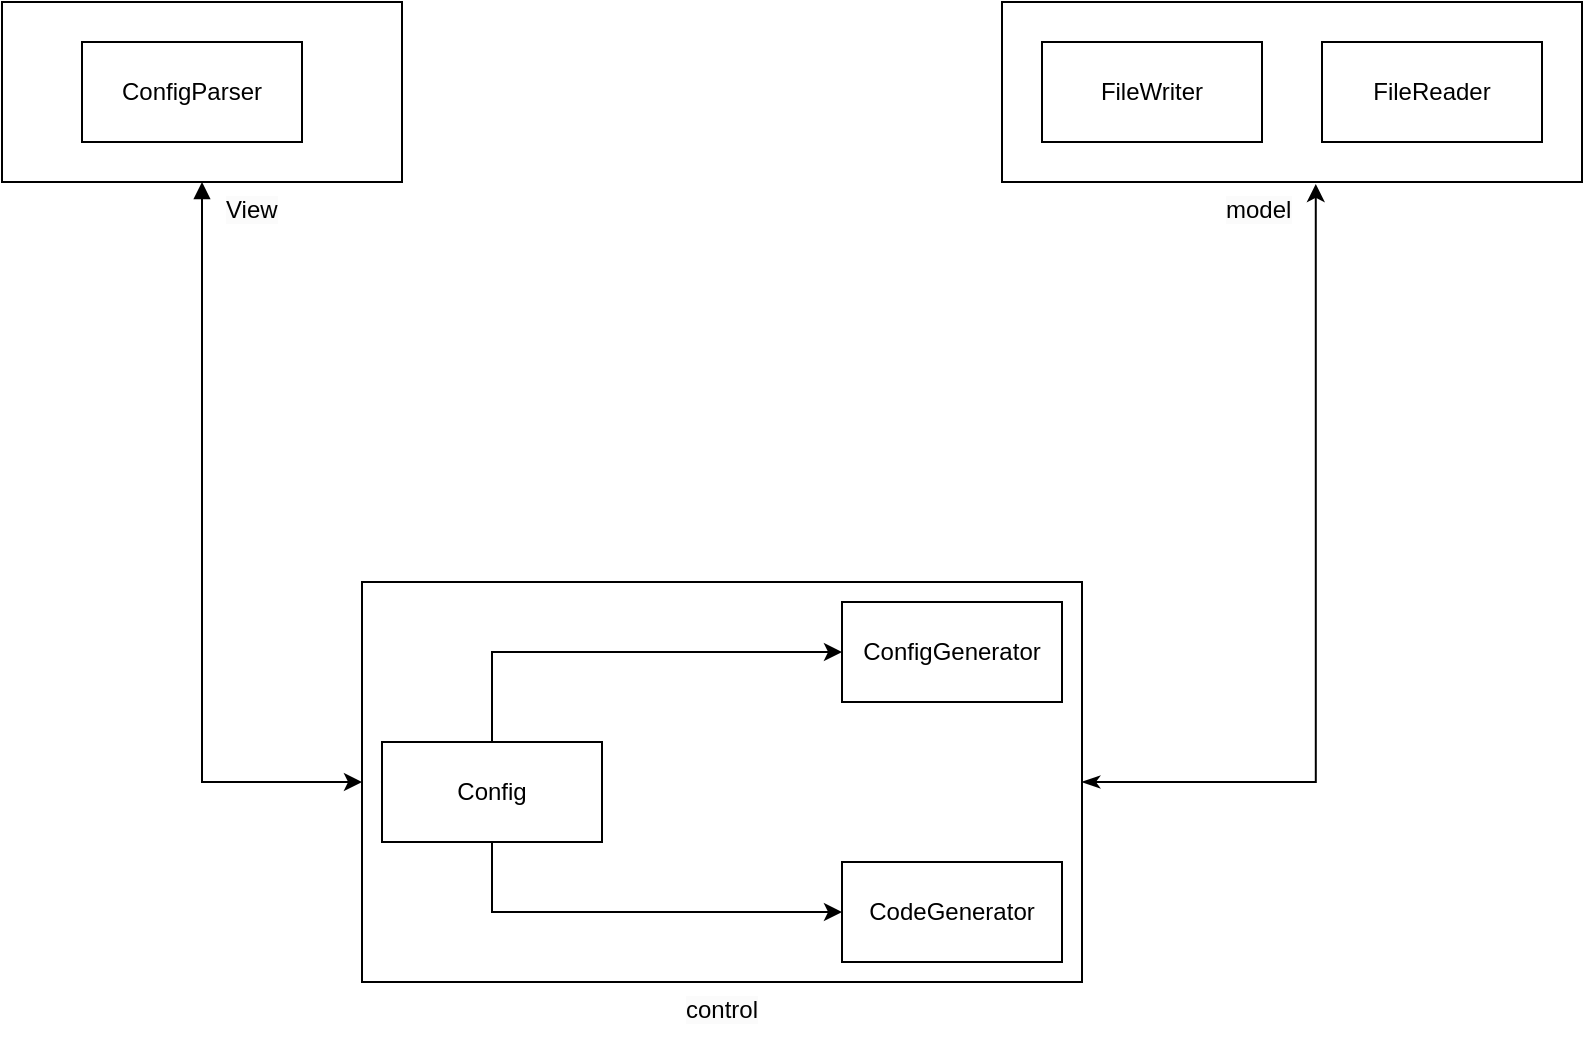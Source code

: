 <mxfile version="21.1.8" type="device">
  <diagram name="Page-1" id="6lFReZgRUM0eB6dGcXbv">
    <mxGraphModel dx="1434" dy="768" grid="1" gridSize="10" guides="1" tooltips="1" connect="1" arrows="1" fold="1" page="1" pageScale="1" pageWidth="850" pageHeight="1100" math="0" shadow="0">
      <root>
        <mxCell id="0" />
        <mxCell id="1" parent="0" />
        <mxCell id="VP_N86ViFYJYRzbLWS0R-1" value="" style="html=1;whiteSpace=wrap;" vertex="1" parent="1">
          <mxGeometry x="530" y="90" width="290" height="90" as="geometry" />
        </mxCell>
        <mxCell id="VP_N86ViFYJYRzbLWS0R-7" style="edgeStyle=orthogonalEdgeStyle;rounded=0;orthogonalLoop=1;jettySize=auto;html=1;exitX=0.5;exitY=1;exitDx=0;exitDy=0;entryX=0;entryY=0.5;entryDx=0;entryDy=0;startArrow=block;startFill=1;" edge="1" parent="1" source="VP_N86ViFYJYRzbLWS0R-2" target="VP_N86ViFYJYRzbLWS0R-4">
          <mxGeometry relative="1" as="geometry" />
        </mxCell>
        <mxCell id="VP_N86ViFYJYRzbLWS0R-2" value="" style="html=1;whiteSpace=wrap;" vertex="1" parent="1">
          <mxGeometry x="30" y="90" width="200" height="90" as="geometry" />
        </mxCell>
        <mxCell id="VP_N86ViFYJYRzbLWS0R-8" style="edgeStyle=orthogonalEdgeStyle;rounded=0;orthogonalLoop=1;jettySize=auto;html=1;exitX=1;exitY=0.5;exitDx=0;exitDy=0;entryX=0.541;entryY=1.011;entryDx=0;entryDy=0;entryPerimeter=0;startArrow=classicThin;startFill=1;" edge="1" parent="1" source="VP_N86ViFYJYRzbLWS0R-4" target="VP_N86ViFYJYRzbLWS0R-1">
          <mxGeometry relative="1" as="geometry" />
        </mxCell>
        <mxCell id="VP_N86ViFYJYRzbLWS0R-4" value="" style="html=1;whiteSpace=wrap;" vertex="1" parent="1">
          <mxGeometry x="210" y="380" width="360" height="200" as="geometry" />
        </mxCell>
        <mxCell id="VP_N86ViFYJYRzbLWS0R-38" style="edgeStyle=orthogonalEdgeStyle;rounded=0;orthogonalLoop=1;jettySize=auto;html=1;exitX=0.5;exitY=0;exitDx=0;exitDy=0;entryX=0;entryY=0.5;entryDx=0;entryDy=0;" edge="1" parent="1" source="VP_N86ViFYJYRzbLWS0R-10" target="VP_N86ViFYJYRzbLWS0R-37">
          <mxGeometry relative="1" as="geometry" />
        </mxCell>
        <mxCell id="VP_N86ViFYJYRzbLWS0R-39" style="edgeStyle=orthogonalEdgeStyle;rounded=0;orthogonalLoop=1;jettySize=auto;html=1;exitX=0.5;exitY=1;exitDx=0;exitDy=0;entryX=0;entryY=0.5;entryDx=0;entryDy=0;" edge="1" parent="1" source="VP_N86ViFYJYRzbLWS0R-10" target="VP_N86ViFYJYRzbLWS0R-17">
          <mxGeometry relative="1" as="geometry" />
        </mxCell>
        <mxCell id="VP_N86ViFYJYRzbLWS0R-10" value="Config" style="html=1;whiteSpace=wrap;" vertex="1" parent="1">
          <mxGeometry x="220" y="460" width="110" height="50" as="geometry" />
        </mxCell>
        <mxCell id="VP_N86ViFYJYRzbLWS0R-11" value="&lt;span style=&quot;color: rgb(0, 0, 0); font-family: Helvetica; font-size: 12px; font-style: normal; font-variant-ligatures: normal; font-variant-caps: normal; font-weight: 400; letter-spacing: normal; orphans: 2; text-align: center; text-indent: 0px; text-transform: none; widows: 2; word-spacing: 0px; -webkit-text-stroke-width: 0px; background-color: rgb(251, 251, 251); text-decoration-thickness: initial; text-decoration-style: initial; text-decoration-color: initial; float: none; display: inline !important;&quot;&gt;control&lt;/span&gt;" style="text;whiteSpace=wrap;html=1;" vertex="1" parent="1">
          <mxGeometry x="370" y="580" width="40" height="40" as="geometry" />
        </mxCell>
        <mxCell id="VP_N86ViFYJYRzbLWS0R-13" value="FileReader" style="html=1;whiteSpace=wrap;" vertex="1" parent="1">
          <mxGeometry x="690" y="110" width="110" height="50" as="geometry" />
        </mxCell>
        <mxCell id="VP_N86ViFYJYRzbLWS0R-14" value="&lt;span style=&quot;color: rgb(0, 0, 0); font-family: Helvetica; font-size: 12px; font-style: normal; font-variant-ligatures: normal; font-variant-caps: normal; font-weight: 400; letter-spacing: normal; orphans: 2; text-align: center; text-indent: 0px; text-transform: none; widows: 2; word-spacing: 0px; -webkit-text-stroke-width: 0px; background-color: rgb(251, 251, 251); text-decoration-thickness: initial; text-decoration-style: initial; text-decoration-color: initial; float: none; display: inline !important;&quot;&gt;model&lt;/span&gt;" style="text;whiteSpace=wrap;html=1;" vertex="1" parent="1">
          <mxGeometry x="640" y="180" width="40" height="40" as="geometry" />
        </mxCell>
        <mxCell id="VP_N86ViFYJYRzbLWS0R-17" value="CodeGenerator" style="html=1;whiteSpace=wrap;" vertex="1" parent="1">
          <mxGeometry x="450" y="520" width="110" height="50" as="geometry" />
        </mxCell>
        <mxCell id="VP_N86ViFYJYRzbLWS0R-23" value="&lt;span style=&quot;color: rgb(0, 0, 0); font-family: Helvetica; font-size: 12px; font-style: normal; font-variant-ligatures: normal; font-variant-caps: normal; font-weight: 400; letter-spacing: normal; orphans: 2; text-align: center; text-indent: 0px; text-transform: none; widows: 2; word-spacing: 0px; -webkit-text-stroke-width: 0px; background-color: rgb(251, 251, 251); text-decoration-thickness: initial; text-decoration-style: initial; text-decoration-color: initial; float: none; display: inline !important;&quot;&gt;View&lt;/span&gt;" style="text;whiteSpace=wrap;html=1;" vertex="1" parent="1">
          <mxGeometry x="140" y="180" width="60" height="40" as="geometry" />
        </mxCell>
        <mxCell id="VP_N86ViFYJYRzbLWS0R-24" value="ConfigParser" style="html=1;whiteSpace=wrap;" vertex="1" parent="1">
          <mxGeometry x="70" y="110" width="110" height="50" as="geometry" />
        </mxCell>
        <mxCell id="VP_N86ViFYJYRzbLWS0R-36" value="FileWriter" style="html=1;whiteSpace=wrap;" vertex="1" parent="1">
          <mxGeometry x="550" y="110" width="110" height="50" as="geometry" />
        </mxCell>
        <mxCell id="VP_N86ViFYJYRzbLWS0R-37" value="ConfigGenerator" style="html=1;whiteSpace=wrap;" vertex="1" parent="1">
          <mxGeometry x="450" y="390" width="110" height="50" as="geometry" />
        </mxCell>
      </root>
    </mxGraphModel>
  </diagram>
</mxfile>
